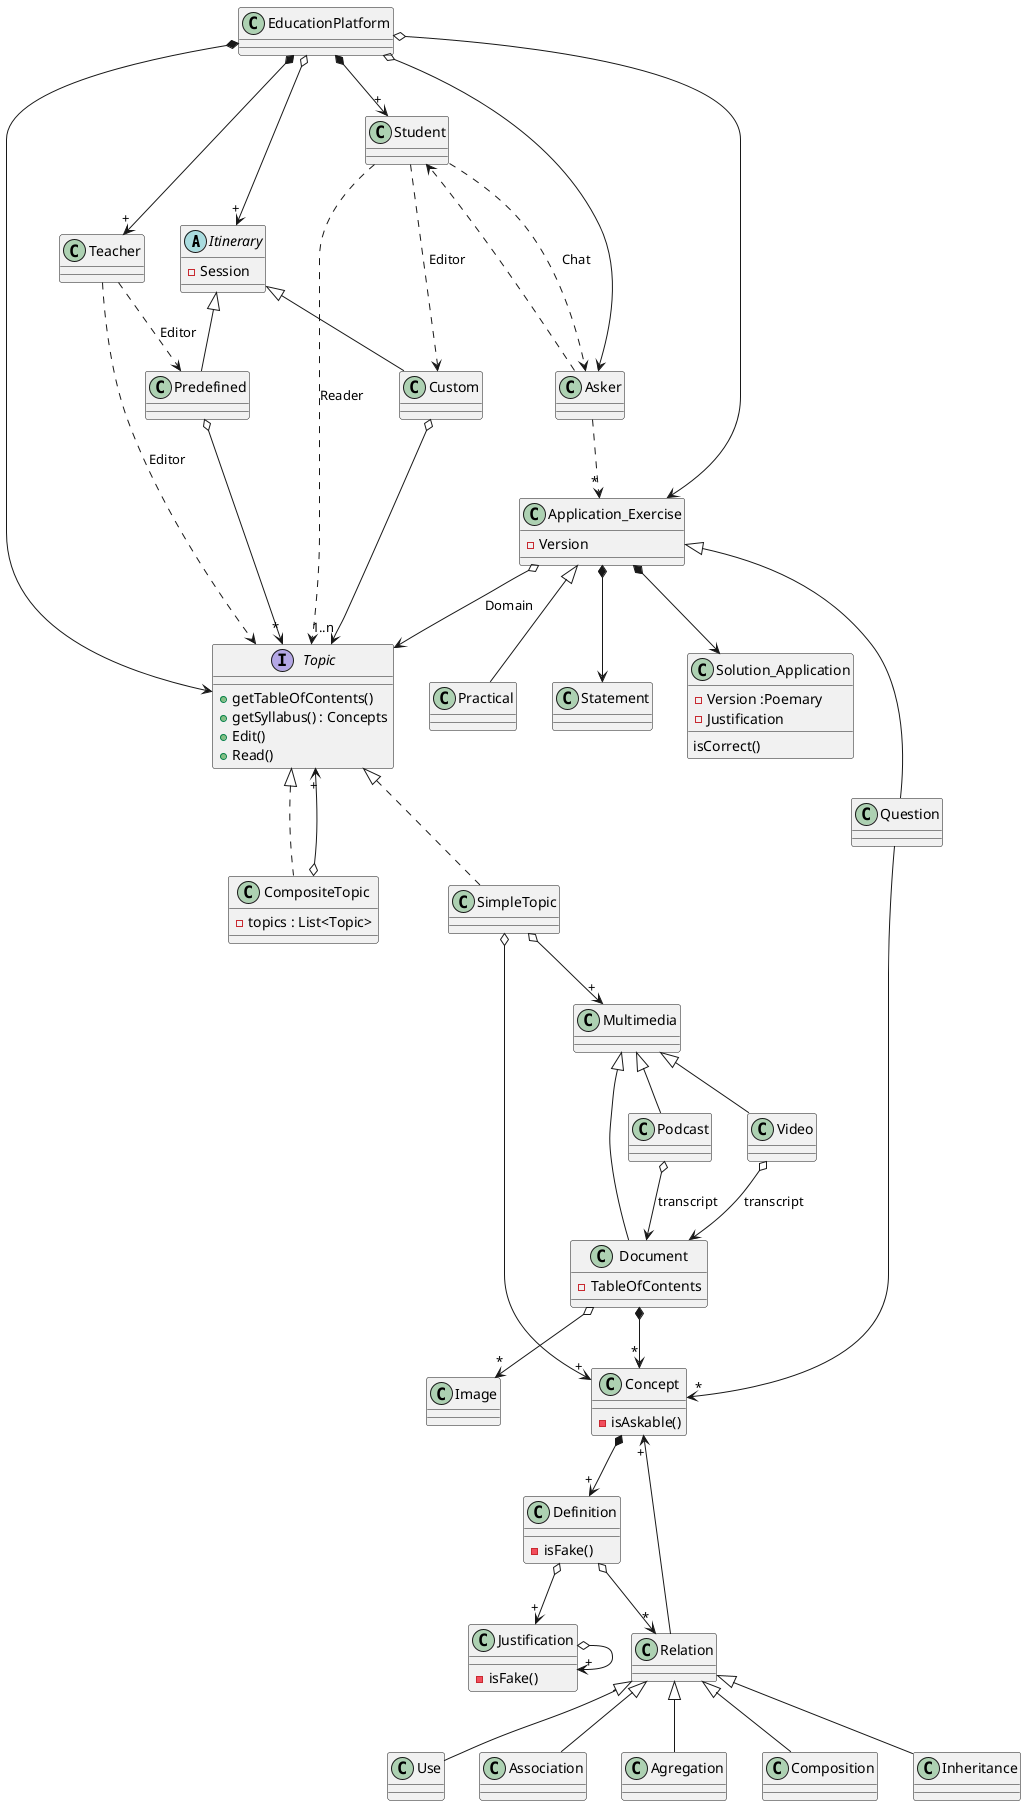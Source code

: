 @startuml EducationPlatformDomain

abstract Itinerary {
    - Session
}

interface Topic{
    + getTableOfContents()
    + getSyllabus() : Concepts
    + Edit()
    + Read()
}


class SimpleTopic{
}

class CompositeTopic{
    - topics : List<Topic> 
}

class Application_Exercise {
    - Version
}

class Solution_Application {
    - Version :Poemary
    - Justification
    isCorrect()
}

class Document {
    - TableOfContents
}

class Concept {
    - isAskable()
}

class Definition {
    - isFake()
}

class Justification {
    - isFake()
}

class Relation {

}

EducationPlatform *--> "+" Teacher
EducationPlatform *--> "+" Student
EducationPlatform *--> Topic
EducationPlatform o--> "+" Itinerary
EducationPlatform o--> Asker
EducationPlatform o--> Application_Exercise

Asker ..>"*" Application_Exercise
Asker...> Student
Student...> Asker :Chat

Application_Exercise o--> Topic:Domain
Application_Exercise <|-- Question
Application_Exercise <|-- Practical
Application_Exercise *--> Statement
Application_Exercise *--> Solution_Application

Question -->"*" Concept 

Teacher ..> Topic : Editor
Teacher ..> Predefined : Editor
Student ...> Topic : Reader
Student ...> Custom : Editor


Topic <|.. CompositeTopic
Topic <|.. SimpleTopic
CompositeTopic o--> "+" Topic

Itinerary <|-- Custom
Itinerary <|-- Predefined

Custom o--> "1..n" Topic
Predefined o--> "*" Topic


SimpleTopic o--> "+" Concept
SimpleTopic o--> "+" Multimedia
Concept *--> "+" Definition
Definition o--> "*" Relation
Relation <|-- Use
Relation <|-- Association
Relation <|-- Agregation
Relation <|-- Composition
Relation <|-- Inheritance

Relation -->"+" Concept
Definition o-->"+" Justification
Justification o-->"+" Justification


Multimedia <|-- Podcast
Multimedia <|-- Video

Podcast o--> Document : transcript
Video o--> Document : transcript

Multimedia <|-- Document

Document *-->"*" Concept
Document o-->"*" Image


@enduml